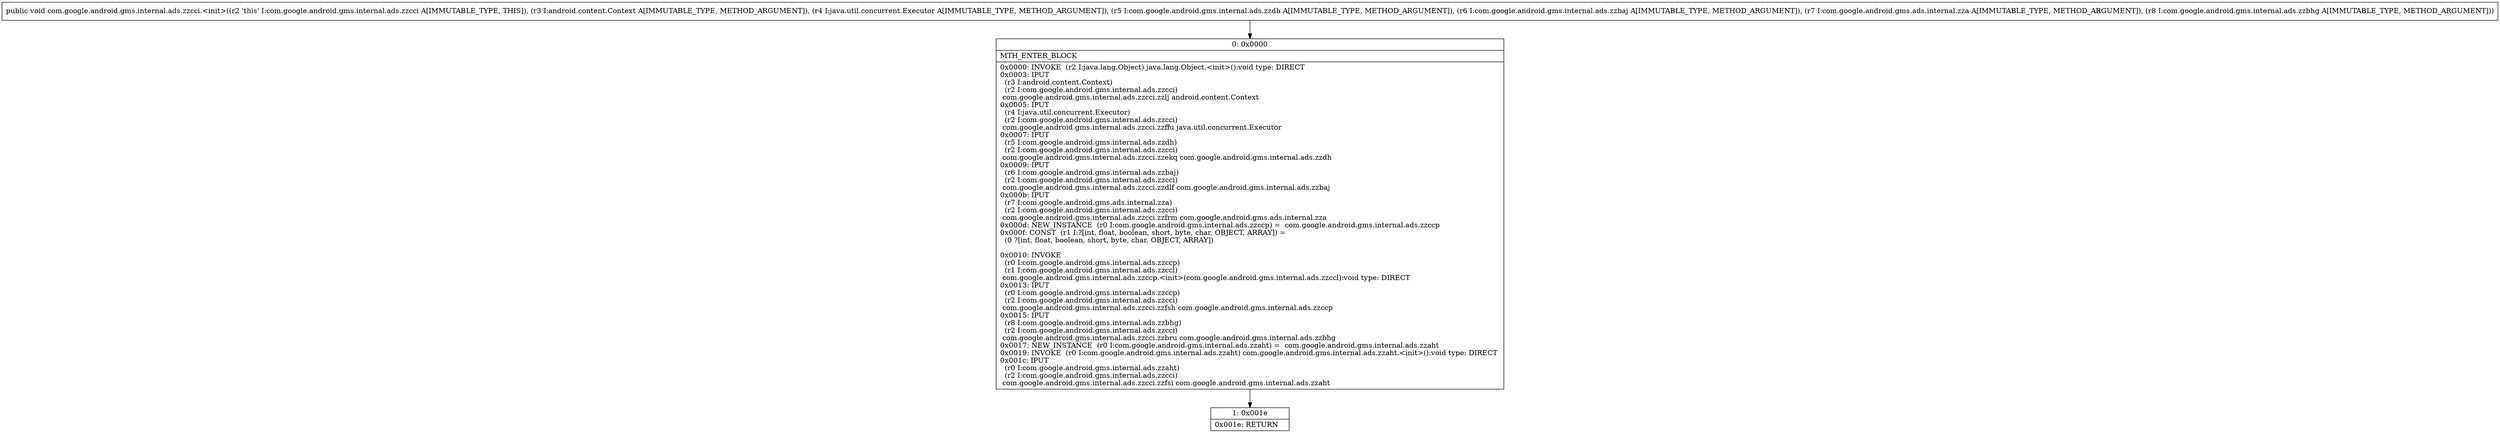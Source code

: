 digraph "CFG forcom.google.android.gms.internal.ads.zzcci.\<init\>(Landroid\/content\/Context;Ljava\/util\/concurrent\/Executor;Lcom\/google\/android\/gms\/internal\/ads\/zzdh;Lcom\/google\/android\/gms\/internal\/ads\/zzbaj;Lcom\/google\/android\/gms\/ads\/internal\/zza;Lcom\/google\/android\/gms\/internal\/ads\/zzbhg;)V" {
Node_0 [shape=record,label="{0\:\ 0x0000|MTH_ENTER_BLOCK\l|0x0000: INVOKE  (r2 I:java.lang.Object) java.lang.Object.\<init\>():void type: DIRECT \l0x0003: IPUT  \l  (r3 I:android.content.Context)\l  (r2 I:com.google.android.gms.internal.ads.zzcci)\l com.google.android.gms.internal.ads.zzcci.zzlj android.content.Context \l0x0005: IPUT  \l  (r4 I:java.util.concurrent.Executor)\l  (r2 I:com.google.android.gms.internal.ads.zzcci)\l com.google.android.gms.internal.ads.zzcci.zzffu java.util.concurrent.Executor \l0x0007: IPUT  \l  (r5 I:com.google.android.gms.internal.ads.zzdh)\l  (r2 I:com.google.android.gms.internal.ads.zzcci)\l com.google.android.gms.internal.ads.zzcci.zzekq com.google.android.gms.internal.ads.zzdh \l0x0009: IPUT  \l  (r6 I:com.google.android.gms.internal.ads.zzbaj)\l  (r2 I:com.google.android.gms.internal.ads.zzcci)\l com.google.android.gms.internal.ads.zzcci.zzdlf com.google.android.gms.internal.ads.zzbaj \l0x000b: IPUT  \l  (r7 I:com.google.android.gms.ads.internal.zza)\l  (r2 I:com.google.android.gms.internal.ads.zzcci)\l com.google.android.gms.internal.ads.zzcci.zzfrm com.google.android.gms.ads.internal.zza \l0x000d: NEW_INSTANCE  (r0 I:com.google.android.gms.internal.ads.zzccp) =  com.google.android.gms.internal.ads.zzccp \l0x000f: CONST  (r1 I:?[int, float, boolean, short, byte, char, OBJECT, ARRAY]) = \l  (0 ?[int, float, boolean, short, byte, char, OBJECT, ARRAY])\l \l0x0010: INVOKE  \l  (r0 I:com.google.android.gms.internal.ads.zzccp)\l  (r1 I:com.google.android.gms.internal.ads.zzccl)\l com.google.android.gms.internal.ads.zzccp.\<init\>(com.google.android.gms.internal.ads.zzccl):void type: DIRECT \l0x0013: IPUT  \l  (r0 I:com.google.android.gms.internal.ads.zzccp)\l  (r2 I:com.google.android.gms.internal.ads.zzcci)\l com.google.android.gms.internal.ads.zzcci.zzfsh com.google.android.gms.internal.ads.zzccp \l0x0015: IPUT  \l  (r8 I:com.google.android.gms.internal.ads.zzbhg)\l  (r2 I:com.google.android.gms.internal.ads.zzcci)\l com.google.android.gms.internal.ads.zzcci.zzbru com.google.android.gms.internal.ads.zzbhg \l0x0017: NEW_INSTANCE  (r0 I:com.google.android.gms.internal.ads.zzaht) =  com.google.android.gms.internal.ads.zzaht \l0x0019: INVOKE  (r0 I:com.google.android.gms.internal.ads.zzaht) com.google.android.gms.internal.ads.zzaht.\<init\>():void type: DIRECT \l0x001c: IPUT  \l  (r0 I:com.google.android.gms.internal.ads.zzaht)\l  (r2 I:com.google.android.gms.internal.ads.zzcci)\l com.google.android.gms.internal.ads.zzcci.zzfsi com.google.android.gms.internal.ads.zzaht \l}"];
Node_1 [shape=record,label="{1\:\ 0x001e|0x001e: RETURN   \l}"];
MethodNode[shape=record,label="{public void com.google.android.gms.internal.ads.zzcci.\<init\>((r2 'this' I:com.google.android.gms.internal.ads.zzcci A[IMMUTABLE_TYPE, THIS]), (r3 I:android.content.Context A[IMMUTABLE_TYPE, METHOD_ARGUMENT]), (r4 I:java.util.concurrent.Executor A[IMMUTABLE_TYPE, METHOD_ARGUMENT]), (r5 I:com.google.android.gms.internal.ads.zzdh A[IMMUTABLE_TYPE, METHOD_ARGUMENT]), (r6 I:com.google.android.gms.internal.ads.zzbaj A[IMMUTABLE_TYPE, METHOD_ARGUMENT]), (r7 I:com.google.android.gms.ads.internal.zza A[IMMUTABLE_TYPE, METHOD_ARGUMENT]), (r8 I:com.google.android.gms.internal.ads.zzbhg A[IMMUTABLE_TYPE, METHOD_ARGUMENT])) }"];
MethodNode -> Node_0;
Node_0 -> Node_1;
}

